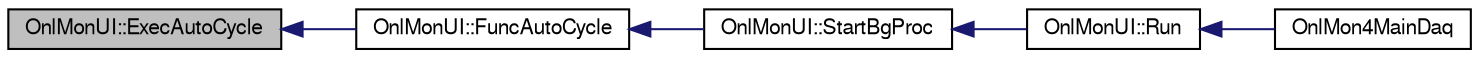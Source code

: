 digraph "OnlMonUI::ExecAutoCycle"
{
  bgcolor="transparent";
  edge [fontname="FreeSans",fontsize="10",labelfontname="FreeSans",labelfontsize="10"];
  node [fontname="FreeSans",fontsize="10",shape=record];
  rankdir="LR";
  Node1 [label="OnlMonUI::ExecAutoCycle",height=0.2,width=0.4,color="black", fillcolor="grey75", style="filled" fontcolor="black"];
  Node1 -> Node2 [dir="back",color="midnightblue",fontsize="10",style="solid",fontname="FreeSans"];
  Node2 [label="OnlMonUI::FuncAutoCycle",height=0.2,width=0.4,color="black",URL="$d1/de7/classOnlMonUI.html#ae6a978dd40c912e3d1f1bffba60275ef"];
  Node2 -> Node3 [dir="back",color="midnightblue",fontsize="10",style="solid",fontname="FreeSans"];
  Node3 [label="OnlMonUI::StartBgProc",height=0.2,width=0.4,color="black",URL="$d1/de7/classOnlMonUI.html#a33d5d734e9e2d9f75d5b8a8d4aefbac3"];
  Node3 -> Node4 [dir="back",color="midnightblue",fontsize="10",style="solid",fontname="FreeSans"];
  Node4 [label="OnlMonUI::Run",height=0.2,width=0.4,color="black",URL="$d1/de7/classOnlMonUI.html#a79cf50bf637a0e9d9cab0ca578499dab"];
  Node4 -> Node5 [dir="back",color="midnightblue",fontsize="10",style="solid",fontname="FreeSans"];
  Node5 [label="OnlMon4MainDaq",height=0.2,width=0.4,color="black",URL="$d4/d81/e1039-core_2online_2macros_2OnlMon4MainDaq_8C.html#a527430875d0ea1a6625047be8c3c09af",tooltip="OnlMon4MainDaq.C: Macro to launch an online-monitor client for MainDaq. "];
}
